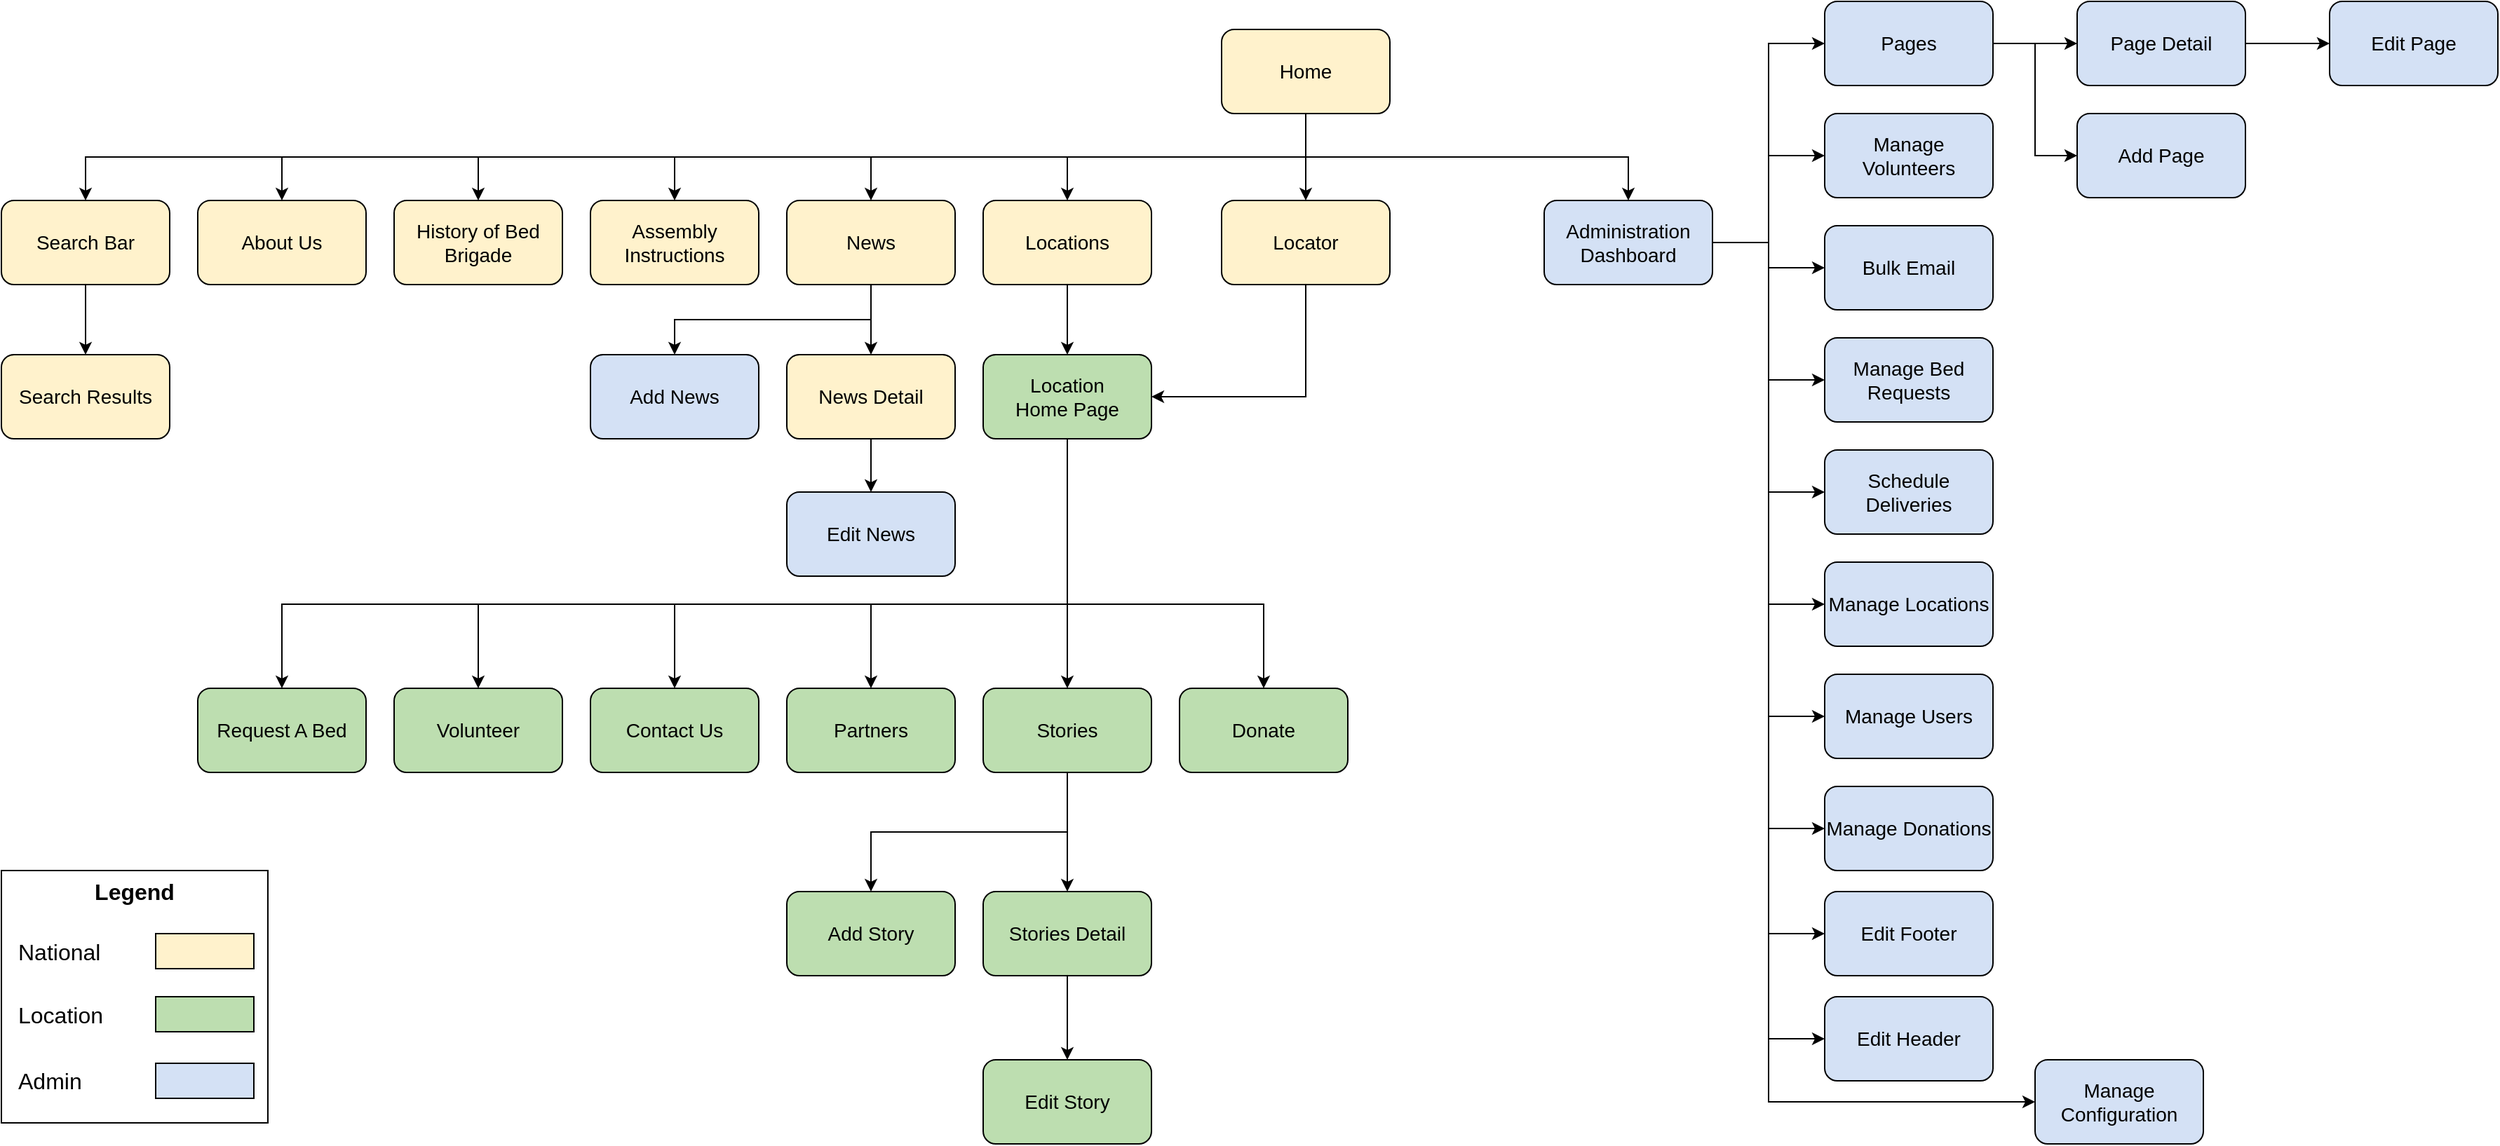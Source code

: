 <mxfile version="20.3.0" type="device"><diagram name="Page-1" id="efa7a0a1-bf9b-a30e-e6df-94a7791c09e9"><mxGraphModel dx="1422" dy="857" grid="1" gridSize="10" guides="1" tooltips="1" connect="1" arrows="1" fold="1" page="1" pageScale="1" pageWidth="1100" pageHeight="850" background="none" math="0" shadow="0"><root><mxCell id="0"/><mxCell id="1" parent="0"/><mxCell id="3H9-l_bYr0BemmVUanZa-124" style="edgeStyle=orthogonalEdgeStyle;rounded=0;orthogonalLoop=1;jettySize=auto;html=1;exitX=0.5;exitY=1;exitDx=0;exitDy=0;entryX=0.5;entryY=0;entryDx=0;entryDy=0;" edge="1" parent="1" source="3H9-l_bYr0BemmVUanZa-114" target="3H9-l_bYr0BemmVUanZa-115"><mxGeometry relative="1" as="geometry"/></mxCell><mxCell id="3H9-l_bYr0BemmVUanZa-125" style="edgeStyle=orthogonalEdgeStyle;rounded=0;orthogonalLoop=1;jettySize=auto;html=1;exitX=0.5;exitY=1;exitDx=0;exitDy=0;entryX=0.5;entryY=0;entryDx=0;entryDy=0;" edge="1" parent="1" source="3H9-l_bYr0BemmVUanZa-114" target="3H9-l_bYr0BemmVUanZa-116"><mxGeometry relative="1" as="geometry"/></mxCell><mxCell id="3H9-l_bYr0BemmVUanZa-126" style="edgeStyle=orthogonalEdgeStyle;rounded=0;orthogonalLoop=1;jettySize=auto;html=1;exitX=0.5;exitY=1;exitDx=0;exitDy=0;entryX=0.5;entryY=0;entryDx=0;entryDy=0;" edge="1" parent="1" source="3H9-l_bYr0BemmVUanZa-114" target="3H9-l_bYr0BemmVUanZa-117"><mxGeometry relative="1" as="geometry"/></mxCell><mxCell id="3H9-l_bYr0BemmVUanZa-127" style="edgeStyle=orthogonalEdgeStyle;rounded=0;orthogonalLoop=1;jettySize=auto;html=1;exitX=0.5;exitY=1;exitDx=0;exitDy=0;" edge="1" parent="1" source="3H9-l_bYr0BemmVUanZa-114" target="3H9-l_bYr0BemmVUanZa-118"><mxGeometry relative="1" as="geometry"/></mxCell><mxCell id="3H9-l_bYr0BemmVUanZa-128" style="edgeStyle=orthogonalEdgeStyle;rounded=0;orthogonalLoop=1;jettySize=auto;html=1;exitX=0.5;exitY=1;exitDx=0;exitDy=0;entryX=0.5;entryY=0;entryDx=0;entryDy=0;" edge="1" parent="1" source="3H9-l_bYr0BemmVUanZa-114" target="3H9-l_bYr0BemmVUanZa-119"><mxGeometry relative="1" as="geometry"/></mxCell><mxCell id="3H9-l_bYr0BemmVUanZa-155" style="edgeStyle=orthogonalEdgeStyle;rounded=0;orthogonalLoop=1;jettySize=auto;html=1;exitX=0.5;exitY=1;exitDx=0;exitDy=0;entryX=0.5;entryY=0;entryDx=0;entryDy=0;" edge="1" parent="1" source="3H9-l_bYr0BemmVUanZa-114" target="3H9-l_bYr0BemmVUanZa-144"><mxGeometry relative="1" as="geometry"/></mxCell><mxCell id="3H9-l_bYr0BemmVUanZa-170" style="edgeStyle=orthogonalEdgeStyle;rounded=0;orthogonalLoop=1;jettySize=auto;html=1;exitX=0.5;exitY=1;exitDx=0;exitDy=0;entryX=0.5;entryY=0;entryDx=0;entryDy=0;" edge="1" parent="1" source="3H9-l_bYr0BemmVUanZa-114" target="3H9-l_bYr0BemmVUanZa-168"><mxGeometry relative="1" as="geometry"/></mxCell><mxCell id="3H9-l_bYr0BemmVUanZa-223" style="edgeStyle=orthogonalEdgeStyle;rounded=0;orthogonalLoop=1;jettySize=auto;html=1;exitX=0.5;exitY=1;exitDx=0;exitDy=0;entryX=0.5;entryY=0;entryDx=0;entryDy=0;fontSize=14;" edge="1" parent="1" source="3H9-l_bYr0BemmVUanZa-114" target="3H9-l_bYr0BemmVUanZa-222"><mxGeometry relative="1" as="geometry"/></mxCell><mxCell id="3H9-l_bYr0BemmVUanZa-114" value="&lt;font style=&quot;font-size: 14px;&quot;&gt;Home&lt;/font&gt;" style="rounded=1;whiteSpace=wrap;html=1;fillColor=#FFF2CC;" vertex="1" parent="1"><mxGeometry x="890" y="40" width="120" height="60" as="geometry"/></mxCell><mxCell id="3H9-l_bYr0BemmVUanZa-115" value="&lt;font style=&quot;font-size: 14px;&quot;&gt;About Us&lt;/font&gt;" style="rounded=1;whiteSpace=wrap;html=1;fillColor=#FFF2CC;" vertex="1" parent="1"><mxGeometry x="160" y="162" width="120" height="60" as="geometry"/></mxCell><mxCell id="3H9-l_bYr0BemmVUanZa-116" value="&lt;font style=&quot;font-size: 14px;&quot;&gt;History of Bed Brigade&lt;/font&gt;" style="rounded=1;whiteSpace=wrap;html=1;fillColor=#FFF2CC;" vertex="1" parent="1"><mxGeometry x="300" y="162" width="120" height="60" as="geometry"/></mxCell><mxCell id="3H9-l_bYr0BemmVUanZa-117" value="&lt;font style=&quot;font-size: 14px;&quot;&gt;Assembly&lt;br&gt;Instructions&lt;/font&gt;" style="rounded=1;whiteSpace=wrap;html=1;fillColor=#FFF2CC;" vertex="1" parent="1"><mxGeometry x="440" y="162" width="120" height="60" as="geometry"/></mxCell><mxCell id="3H9-l_bYr0BemmVUanZa-129" style="edgeStyle=orthogonalEdgeStyle;rounded=0;orthogonalLoop=1;jettySize=auto;html=1;exitX=0.5;exitY=1;exitDx=0;exitDy=0;entryX=0.5;entryY=0;entryDx=0;entryDy=0;" edge="1" parent="1" source="3H9-l_bYr0BemmVUanZa-118" target="3H9-l_bYr0BemmVUanZa-120"><mxGeometry relative="1" as="geometry"/></mxCell><mxCell id="3H9-l_bYr0BemmVUanZa-157" style="edgeStyle=orthogonalEdgeStyle;rounded=0;orthogonalLoop=1;jettySize=auto;html=1;exitX=0.5;exitY=1;exitDx=0;exitDy=0;entryX=0.5;entryY=0;entryDx=0;entryDy=0;" edge="1" parent="1" source="3H9-l_bYr0BemmVUanZa-118" target="3H9-l_bYr0BemmVUanZa-145"><mxGeometry relative="1" as="geometry"/></mxCell><mxCell id="3H9-l_bYr0BemmVUanZa-118" value="&lt;font style=&quot;font-size: 14px;&quot;&gt;News&lt;/font&gt;" style="rounded=1;whiteSpace=wrap;html=1;fillColor=#FFF2CC;" vertex="1" parent="1"><mxGeometry x="580" y="162" width="120" height="60" as="geometry"/></mxCell><mxCell id="3H9-l_bYr0BemmVUanZa-130" style="edgeStyle=orthogonalEdgeStyle;rounded=0;orthogonalLoop=1;jettySize=auto;html=1;exitX=0.5;exitY=1;exitDx=0;exitDy=0;entryX=0.5;entryY=0;entryDx=0;entryDy=0;" edge="1" parent="1" source="3H9-l_bYr0BemmVUanZa-119" target="3H9-l_bYr0BemmVUanZa-121"><mxGeometry relative="1" as="geometry"/></mxCell><mxCell id="3H9-l_bYr0BemmVUanZa-119" value="&lt;font style=&quot;font-size: 14px;&quot;&gt;Locations&lt;/font&gt;" style="rounded=1;whiteSpace=wrap;html=1;fillColor=#FFF2CC;" vertex="1" parent="1"><mxGeometry x="720" y="162" width="120" height="60" as="geometry"/></mxCell><mxCell id="3H9-l_bYr0BemmVUanZa-154" style="edgeStyle=orthogonalEdgeStyle;rounded=0;orthogonalLoop=1;jettySize=auto;html=1;exitX=0.5;exitY=1;exitDx=0;exitDy=0;entryX=0.5;entryY=0;entryDx=0;entryDy=0;" edge="1" parent="1" source="3H9-l_bYr0BemmVUanZa-120" target="3H9-l_bYr0BemmVUanZa-146"><mxGeometry relative="1" as="geometry"/></mxCell><mxCell id="3H9-l_bYr0BemmVUanZa-120" value="&lt;font style=&quot;font-size: 14px;&quot;&gt;News Detail&lt;/font&gt;" style="rounded=1;whiteSpace=wrap;html=1;fillColor=#FFF2CC;" vertex="1" parent="1"><mxGeometry x="580" y="272" width="120" height="60" as="geometry"/></mxCell><mxCell id="3H9-l_bYr0BemmVUanZa-202" style="edgeStyle=orthogonalEdgeStyle;rounded=0;orthogonalLoop=1;jettySize=auto;html=1;exitX=0.5;exitY=1;exitDx=0;exitDy=0;entryX=0.5;entryY=0;entryDx=0;entryDy=0;fontSize=16;" edge="1" parent="1" source="3H9-l_bYr0BemmVUanZa-121" target="3H9-l_bYr0BemmVUanZa-137"><mxGeometry relative="1" as="geometry"><Array as="points"><mxPoint x="780" y="450"/><mxPoint x="920" y="450"/></Array></mxGeometry></mxCell><mxCell id="3H9-l_bYr0BemmVUanZa-203" style="edgeStyle=orthogonalEdgeStyle;rounded=0;orthogonalLoop=1;jettySize=auto;html=1;exitX=0.5;exitY=1;exitDx=0;exitDy=0;entryX=0.5;entryY=0;entryDx=0;entryDy=0;fontSize=16;" edge="1" parent="1" source="3H9-l_bYr0BemmVUanZa-121" target="3H9-l_bYr0BemmVUanZa-134"><mxGeometry relative="1" as="geometry"/></mxCell><mxCell id="3H9-l_bYr0BemmVUanZa-204" style="edgeStyle=orthogonalEdgeStyle;rounded=0;orthogonalLoop=1;jettySize=auto;html=1;exitX=0.5;exitY=1;exitDx=0;exitDy=0;entryX=0.5;entryY=0;entryDx=0;entryDy=0;fontSize=16;" edge="1" parent="1" source="3H9-l_bYr0BemmVUanZa-121" target="3H9-l_bYr0BemmVUanZa-136"><mxGeometry relative="1" as="geometry"><Array as="points"><mxPoint x="780" y="450"/><mxPoint x="640" y="450"/></Array></mxGeometry></mxCell><mxCell id="3H9-l_bYr0BemmVUanZa-205" style="edgeStyle=orthogonalEdgeStyle;rounded=0;orthogonalLoop=1;jettySize=auto;html=1;exitX=0.5;exitY=1;exitDx=0;exitDy=0;entryX=0.5;entryY=0;entryDx=0;entryDy=0;fontSize=16;" edge="1" parent="1" source="3H9-l_bYr0BemmVUanZa-121" target="3H9-l_bYr0BemmVUanZa-135"><mxGeometry relative="1" as="geometry"><Array as="points"><mxPoint x="780" y="450"/><mxPoint x="500" y="450"/></Array></mxGeometry></mxCell><mxCell id="3H9-l_bYr0BemmVUanZa-206" style="edgeStyle=orthogonalEdgeStyle;rounded=0;orthogonalLoop=1;jettySize=auto;html=1;exitX=0.5;exitY=1;exitDx=0;exitDy=0;entryX=0.5;entryY=0;entryDx=0;entryDy=0;fontSize=16;" edge="1" parent="1" source="3H9-l_bYr0BemmVUanZa-121" target="3H9-l_bYr0BemmVUanZa-133"><mxGeometry relative="1" as="geometry"><Array as="points"><mxPoint x="780" y="450"/><mxPoint x="360" y="450"/></Array></mxGeometry></mxCell><mxCell id="3H9-l_bYr0BemmVUanZa-207" style="edgeStyle=orthogonalEdgeStyle;rounded=0;orthogonalLoop=1;jettySize=auto;html=1;exitX=0.5;exitY=1;exitDx=0;exitDy=0;fontSize=16;" edge="1" parent="1" source="3H9-l_bYr0BemmVUanZa-121" target="3H9-l_bYr0BemmVUanZa-132"><mxGeometry relative="1" as="geometry"><Array as="points"><mxPoint x="780" y="450"/><mxPoint x="220" y="450"/></Array></mxGeometry></mxCell><mxCell id="3H9-l_bYr0BemmVUanZa-121" value="&lt;font style=&quot;font-size: 14px;&quot;&gt;Location&lt;br&gt;Home Page&lt;/font&gt;" style="rounded=1;whiteSpace=wrap;html=1;fillColor=#BDDEB0;" vertex="1" parent="1"><mxGeometry x="720" y="272" width="120" height="60" as="geometry"/></mxCell><mxCell id="3H9-l_bYr0BemmVUanZa-132" value="&lt;font style=&quot;font-size: 14px;&quot;&gt;Request A Bed&lt;/font&gt;" style="rounded=1;whiteSpace=wrap;html=1;fillColor=#BDDEB0;" vertex="1" parent="1"><mxGeometry x="160" y="510" width="120" height="60" as="geometry"/></mxCell><mxCell id="3H9-l_bYr0BemmVUanZa-133" value="&lt;font style=&quot;font-size: 14px;&quot;&gt;Volunteer&lt;/font&gt;" style="rounded=1;whiteSpace=wrap;html=1;fillColor=#BDDEB0;" vertex="1" parent="1"><mxGeometry x="300" y="510" width="120" height="60" as="geometry"/></mxCell><mxCell id="3H9-l_bYr0BemmVUanZa-152" style="edgeStyle=orthogonalEdgeStyle;rounded=0;orthogonalLoop=1;jettySize=auto;html=1;exitX=0.5;exitY=1;exitDx=0;exitDy=0;entryX=0.5;entryY=0;entryDx=0;entryDy=0;" edge="1" parent="1" source="3H9-l_bYr0BemmVUanZa-134" target="3H9-l_bYr0BemmVUanZa-147"><mxGeometry relative="1" as="geometry"/></mxCell><mxCell id="3H9-l_bYr0BemmVUanZa-158" style="edgeStyle=orthogonalEdgeStyle;rounded=0;orthogonalLoop=1;jettySize=auto;html=1;exitX=0.5;exitY=1;exitDx=0;exitDy=0;entryX=0.5;entryY=0;entryDx=0;entryDy=0;" edge="1" parent="1" source="3H9-l_bYr0BemmVUanZa-134" target="3H9-l_bYr0BemmVUanZa-148"><mxGeometry relative="1" as="geometry"/></mxCell><mxCell id="3H9-l_bYr0BemmVUanZa-134" value="&lt;font style=&quot;font-size: 14px;&quot;&gt;Stories&lt;/font&gt;" style="rounded=1;whiteSpace=wrap;html=1;fillColor=#BDDEB0;" vertex="1" parent="1"><mxGeometry x="720" y="510" width="120" height="60" as="geometry"/></mxCell><mxCell id="3H9-l_bYr0BemmVUanZa-135" value="&lt;font style=&quot;font-size: 14px;&quot;&gt;Contact Us&lt;/font&gt;" style="rounded=1;whiteSpace=wrap;html=1;fillColor=#BDDEB0;" vertex="1" parent="1"><mxGeometry x="440" y="510" width="120" height="60" as="geometry"/></mxCell><mxCell id="3H9-l_bYr0BemmVUanZa-136" value="&lt;font style=&quot;font-size: 14px;&quot;&gt;Partners&lt;/font&gt;" style="rounded=1;whiteSpace=wrap;html=1;fillColor=#BDDEB0;" vertex="1" parent="1"><mxGeometry x="580" y="510" width="120" height="60" as="geometry"/></mxCell><mxCell id="3H9-l_bYr0BemmVUanZa-137" value="&lt;font style=&quot;font-size: 14px;&quot;&gt;Donate&lt;/font&gt;" style="rounded=1;whiteSpace=wrap;html=1;fillColor=#BDDEB0;" vertex="1" parent="1"><mxGeometry x="860" y="510" width="120" height="60" as="geometry"/></mxCell><mxCell id="3H9-l_bYr0BemmVUanZa-208" style="edgeStyle=orthogonalEdgeStyle;rounded=0;orthogonalLoop=1;jettySize=auto;html=1;exitX=1;exitY=0.5;exitDx=0;exitDy=0;entryX=0;entryY=0.5;entryDx=0;entryDy=0;fontSize=16;" edge="1" parent="1" source="3H9-l_bYr0BemmVUanZa-144" target="3H9-l_bYr0BemmVUanZa-159"><mxGeometry relative="1" as="geometry"/></mxCell><mxCell id="3H9-l_bYr0BemmVUanZa-209" style="edgeStyle=orthogonalEdgeStyle;rounded=0;orthogonalLoop=1;jettySize=auto;html=1;exitX=1;exitY=0.5;exitDx=0;exitDy=0;entryX=0;entryY=0.5;entryDx=0;entryDy=0;fontSize=16;" edge="1" parent="1" source="3H9-l_bYr0BemmVUanZa-144" target="3H9-l_bYr0BemmVUanZa-175"><mxGeometry relative="1" as="geometry"/></mxCell><mxCell id="3H9-l_bYr0BemmVUanZa-210" style="edgeStyle=orthogonalEdgeStyle;rounded=0;orthogonalLoop=1;jettySize=auto;html=1;exitX=1;exitY=0.5;exitDx=0;exitDy=0;entryX=0;entryY=0.5;entryDx=0;entryDy=0;fontSize=16;" edge="1" parent="1" source="3H9-l_bYr0BemmVUanZa-144" target="3H9-l_bYr0BemmVUanZa-165"><mxGeometry relative="1" as="geometry"/></mxCell><mxCell id="3H9-l_bYr0BemmVUanZa-211" style="edgeStyle=orthogonalEdgeStyle;rounded=0;orthogonalLoop=1;jettySize=auto;html=1;exitX=1;exitY=0.5;exitDx=0;exitDy=0;entryX=0;entryY=0.5;entryDx=0;entryDy=0;fontSize=16;" edge="1" parent="1" source="3H9-l_bYr0BemmVUanZa-144" target="3H9-l_bYr0BemmVUanZa-176"><mxGeometry relative="1" as="geometry"/></mxCell><mxCell id="3H9-l_bYr0BemmVUanZa-212" style="edgeStyle=orthogonalEdgeStyle;rounded=0;orthogonalLoop=1;jettySize=auto;html=1;exitX=1;exitY=0.5;exitDx=0;exitDy=0;entryX=0;entryY=0.5;entryDx=0;entryDy=0;fontSize=16;" edge="1" parent="1" source="3H9-l_bYr0BemmVUanZa-144" target="3H9-l_bYr0BemmVUanZa-174"><mxGeometry relative="1" as="geometry"/></mxCell><mxCell id="3H9-l_bYr0BemmVUanZa-213" style="edgeStyle=orthogonalEdgeStyle;rounded=0;orthogonalLoop=1;jettySize=auto;html=1;exitX=1;exitY=0.5;exitDx=0;exitDy=0;entryX=0;entryY=0.5;entryDx=0;entryDy=0;fontSize=16;" edge="1" parent="1" source="3H9-l_bYr0BemmVUanZa-144" target="3H9-l_bYr0BemmVUanZa-164"><mxGeometry relative="1" as="geometry"/></mxCell><mxCell id="3H9-l_bYr0BemmVUanZa-214" style="edgeStyle=orthogonalEdgeStyle;rounded=0;orthogonalLoop=1;jettySize=auto;html=1;exitX=1;exitY=0.5;exitDx=0;exitDy=0;entryX=0;entryY=0.5;entryDx=0;entryDy=0;fontSize=16;" edge="1" parent="1" source="3H9-l_bYr0BemmVUanZa-144" target="3H9-l_bYr0BemmVUanZa-162"><mxGeometry relative="1" as="geometry"/></mxCell><mxCell id="3H9-l_bYr0BemmVUanZa-215" style="edgeStyle=orthogonalEdgeStyle;rounded=0;orthogonalLoop=1;jettySize=auto;html=1;exitX=1;exitY=0.5;exitDx=0;exitDy=0;entryX=0;entryY=0.5;entryDx=0;entryDy=0;fontSize=16;" edge="1" parent="1" source="3H9-l_bYr0BemmVUanZa-144" target="3H9-l_bYr0BemmVUanZa-177"><mxGeometry relative="1" as="geometry"/></mxCell><mxCell id="3H9-l_bYr0BemmVUanZa-216" style="edgeStyle=orthogonalEdgeStyle;rounded=0;orthogonalLoop=1;jettySize=auto;html=1;exitX=1;exitY=0.5;exitDx=0;exitDy=0;entryX=0;entryY=0.5;entryDx=0;entryDy=0;fontSize=16;" edge="1" parent="1" source="3H9-l_bYr0BemmVUanZa-144" target="3H9-l_bYr0BemmVUanZa-161"><mxGeometry relative="1" as="geometry"/></mxCell><mxCell id="3H9-l_bYr0BemmVUanZa-217" style="edgeStyle=orthogonalEdgeStyle;rounded=0;orthogonalLoop=1;jettySize=auto;html=1;exitX=1;exitY=0.5;exitDx=0;exitDy=0;entryX=0;entryY=0.5;entryDx=0;entryDy=0;fontSize=16;" edge="1" parent="1" source="3H9-l_bYr0BemmVUanZa-144" target="3H9-l_bYr0BemmVUanZa-160"><mxGeometry relative="1" as="geometry"/></mxCell><mxCell id="3H9-l_bYr0BemmVUanZa-218" style="edgeStyle=orthogonalEdgeStyle;rounded=0;orthogonalLoop=1;jettySize=auto;html=1;exitX=1;exitY=0.5;exitDx=0;exitDy=0;entryX=0;entryY=0.5;entryDx=0;entryDy=0;fontSize=16;" edge="1" parent="1" source="3H9-l_bYr0BemmVUanZa-144" target="3H9-l_bYr0BemmVUanZa-163"><mxGeometry relative="1" as="geometry"><Array as="points"><mxPoint x="1280" y="192"/><mxPoint x="1280" y="805"/></Array></mxGeometry></mxCell><mxCell id="3H9-l_bYr0BemmVUanZa-144" value="&lt;font style=&quot;font-size: 14px;&quot;&gt;Administration Dashboard&lt;/font&gt;" style="rounded=1;whiteSpace=wrap;html=1;fillColor=#D4E1F5;" vertex="1" parent="1"><mxGeometry x="1120" y="162" width="120" height="60" as="geometry"/></mxCell><mxCell id="3H9-l_bYr0BemmVUanZa-145" value="&lt;font style=&quot;font-size: 14px;&quot;&gt;Add News&lt;/font&gt;" style="rounded=1;whiteSpace=wrap;html=1;fillColor=#D4E1F5;" vertex="1" parent="1"><mxGeometry x="440" y="272" width="120" height="60" as="geometry"/></mxCell><mxCell id="3H9-l_bYr0BemmVUanZa-146" value="&lt;font style=&quot;font-size: 14px;&quot;&gt;Edit News&lt;/font&gt;" style="rounded=1;whiteSpace=wrap;html=1;fillColor=#D4E1F5;" vertex="1" parent="1"><mxGeometry x="580" y="370" width="120" height="60" as="geometry"/></mxCell><mxCell id="3H9-l_bYr0BemmVUanZa-153" style="edgeStyle=orthogonalEdgeStyle;rounded=0;orthogonalLoop=1;jettySize=auto;html=1;exitX=0.5;exitY=1;exitDx=0;exitDy=0;entryX=0.5;entryY=0;entryDx=0;entryDy=0;" edge="1" parent="1" source="3H9-l_bYr0BemmVUanZa-147" target="3H9-l_bYr0BemmVUanZa-151"><mxGeometry relative="1" as="geometry"/></mxCell><mxCell id="3H9-l_bYr0BemmVUanZa-147" value="&lt;font style=&quot;font-size: 14px;&quot;&gt;Stories Detail&lt;/font&gt;" style="rounded=1;whiteSpace=wrap;html=1;fillColor=#BDDEB0;" vertex="1" parent="1"><mxGeometry x="720" y="655" width="120" height="60" as="geometry"/></mxCell><mxCell id="3H9-l_bYr0BemmVUanZa-148" value="&lt;font style=&quot;font-size: 14px;&quot;&gt;Add Story&lt;/font&gt;" style="rounded=1;whiteSpace=wrap;html=1;fillColor=#BDDEB0;" vertex="1" parent="1"><mxGeometry x="580" y="655" width="120" height="60" as="geometry"/></mxCell><mxCell id="3H9-l_bYr0BemmVUanZa-149" value="&lt;font style=&quot;font-size: 14px;&quot;&gt;Add Page&lt;/font&gt;" style="rounded=1;whiteSpace=wrap;html=1;fillColor=#D4E1F5;" vertex="1" parent="1"><mxGeometry x="1500" y="100" width="120" height="60" as="geometry"/></mxCell><mxCell id="3H9-l_bYr0BemmVUanZa-221" style="edgeStyle=orthogonalEdgeStyle;rounded=0;orthogonalLoop=1;jettySize=auto;html=1;exitX=1;exitY=0.5;exitDx=0;exitDy=0;entryX=0;entryY=0.5;entryDx=0;entryDy=0;fontSize=16;" edge="1" parent="1" source="3H9-l_bYr0BemmVUanZa-150" target="3H9-l_bYr0BemmVUanZa-194"><mxGeometry relative="1" as="geometry"/></mxCell><mxCell id="3H9-l_bYr0BemmVUanZa-150" value="&lt;font style=&quot;font-size: 14px;&quot;&gt;Page Detail&lt;/font&gt;" style="rounded=1;whiteSpace=wrap;html=1;fillColor=#D4E1F5;" vertex="1" parent="1"><mxGeometry x="1500" y="20" width="120" height="60" as="geometry"/></mxCell><mxCell id="3H9-l_bYr0BemmVUanZa-151" value="&lt;font style=&quot;font-size: 14px;&quot;&gt;Edit Story&lt;/font&gt;" style="rounded=1;whiteSpace=wrap;html=1;fillColor=#BDDEB0;" vertex="1" parent="1"><mxGeometry x="720" y="775" width="120" height="60" as="geometry"/></mxCell><mxCell id="3H9-l_bYr0BemmVUanZa-219" style="edgeStyle=orthogonalEdgeStyle;rounded=0;orthogonalLoop=1;jettySize=auto;html=1;exitX=1;exitY=0.5;exitDx=0;exitDy=0;entryX=0;entryY=0.5;entryDx=0;entryDy=0;fontSize=16;" edge="1" parent="1" source="3H9-l_bYr0BemmVUanZa-159" target="3H9-l_bYr0BemmVUanZa-150"><mxGeometry relative="1" as="geometry"/></mxCell><mxCell id="3H9-l_bYr0BemmVUanZa-220" style="edgeStyle=orthogonalEdgeStyle;rounded=0;orthogonalLoop=1;jettySize=auto;html=1;exitX=1;exitY=0.5;exitDx=0;exitDy=0;entryX=0;entryY=0.5;entryDx=0;entryDy=0;fontSize=16;" edge="1" parent="1" source="3H9-l_bYr0BemmVUanZa-159" target="3H9-l_bYr0BemmVUanZa-149"><mxGeometry relative="1" as="geometry"/></mxCell><mxCell id="3H9-l_bYr0BemmVUanZa-159" value="&lt;font style=&quot;font-size: 14px;&quot;&gt;Pages&lt;/font&gt;" style="rounded=1;whiteSpace=wrap;html=1;fillColor=#D4E1F5;" vertex="1" parent="1"><mxGeometry x="1320" y="20" width="120" height="60" as="geometry"/></mxCell><mxCell id="3H9-l_bYr0BemmVUanZa-160" value="&lt;font style=&quot;font-size: 14px;&quot;&gt;Edit Header&lt;/font&gt;" style="rounded=1;whiteSpace=wrap;html=1;fillColor=#D4E1F5;" vertex="1" parent="1"><mxGeometry x="1320" y="730" width="120" height="60" as="geometry"/></mxCell><mxCell id="3H9-l_bYr0BemmVUanZa-161" value="&lt;font style=&quot;font-size: 14px;&quot;&gt;Edit Footer&lt;/font&gt;" style="rounded=1;whiteSpace=wrap;html=1;fillColor=#D4E1F5;" vertex="1" parent="1"><mxGeometry x="1320" y="655" width="120" height="60" as="geometry"/></mxCell><mxCell id="3H9-l_bYr0BemmVUanZa-162" value="&lt;font style=&quot;font-size: 14px;&quot;&gt;Manage Users&lt;/font&gt;" style="rounded=1;whiteSpace=wrap;html=1;fillColor=#D4E1F5;" vertex="1" parent="1"><mxGeometry x="1320" y="500" width="120" height="60" as="geometry"/></mxCell><mxCell id="3H9-l_bYr0BemmVUanZa-163" value="&lt;font style=&quot;font-size: 14px;&quot;&gt;Manage Configuration&lt;/font&gt;" style="rounded=1;whiteSpace=wrap;html=1;fillColor=#D4E1F5;" vertex="1" parent="1"><mxGeometry x="1470" y="775" width="120" height="60" as="geometry"/></mxCell><mxCell id="3H9-l_bYr0BemmVUanZa-164" value="&lt;font style=&quot;font-size: 14px;&quot;&gt;Manage Locations&lt;/font&gt;" style="rounded=1;whiteSpace=wrap;html=1;fillColor=#D4E1F5;" vertex="1" parent="1"><mxGeometry x="1320" y="420" width="120" height="60" as="geometry"/></mxCell><mxCell id="3H9-l_bYr0BemmVUanZa-165" value="&lt;font style=&quot;font-size: 14px;&quot;&gt;Bulk Email&lt;/font&gt;" style="rounded=1;whiteSpace=wrap;html=1;fillColor=#D4E1F5;" vertex="1" parent="1"><mxGeometry x="1320" y="180" width="120" height="60" as="geometry"/></mxCell><mxCell id="3H9-l_bYr0BemmVUanZa-172" style="edgeStyle=orthogonalEdgeStyle;rounded=0;orthogonalLoop=1;jettySize=auto;html=1;exitX=0.5;exitY=1;exitDx=0;exitDy=0;entryX=0.5;entryY=0;entryDx=0;entryDy=0;" edge="1" parent="1" source="3H9-l_bYr0BemmVUanZa-168" target="3H9-l_bYr0BemmVUanZa-169"><mxGeometry relative="1" as="geometry"/></mxCell><mxCell id="3H9-l_bYr0BemmVUanZa-168" value="&lt;font style=&quot;font-size: 14px;&quot;&gt;Search Bar&lt;/font&gt;" style="rounded=1;whiteSpace=wrap;html=1;fillColor=#fff2cc;" vertex="1" parent="1"><mxGeometry x="20" y="162" width="120" height="60" as="geometry"/></mxCell><mxCell id="3H9-l_bYr0BemmVUanZa-169" value="&lt;font style=&quot;font-size: 14px;&quot;&gt;Search Results&lt;/font&gt;" style="rounded=1;whiteSpace=wrap;html=1;fillColor=#FFF2CC;" vertex="1" parent="1"><mxGeometry x="20" y="272" width="120" height="60" as="geometry"/></mxCell><mxCell id="3H9-l_bYr0BemmVUanZa-174" value="&lt;font style=&quot;font-size: 14px;&quot;&gt;Schedule Deliveries&lt;/font&gt;" style="rounded=1;whiteSpace=wrap;html=1;fillColor=#D4E1F5;" vertex="1" parent="1"><mxGeometry x="1320" y="340" width="120" height="60" as="geometry"/></mxCell><mxCell id="3H9-l_bYr0BemmVUanZa-175" value="&lt;font style=&quot;font-size: 14px;&quot;&gt;Manage Volunteers&lt;/font&gt;" style="rounded=1;whiteSpace=wrap;html=1;fillColor=#D4E1F5;" vertex="1" parent="1"><mxGeometry x="1320" y="100" width="120" height="60" as="geometry"/></mxCell><mxCell id="3H9-l_bYr0BemmVUanZa-176" value="&lt;font style=&quot;font-size: 14px;&quot;&gt;Manage Bed Requests&lt;/font&gt;" style="rounded=1;whiteSpace=wrap;html=1;fillColor=#D4E1F5;" vertex="1" parent="1"><mxGeometry x="1320" y="260" width="120" height="60" as="geometry"/></mxCell><mxCell id="3H9-l_bYr0BemmVUanZa-177" value="&lt;font style=&quot;font-size: 14px;&quot;&gt;Manage Donations&lt;/font&gt;" style="rounded=1;whiteSpace=wrap;html=1;fillColor=#D4E1F5;" vertex="1" parent="1"><mxGeometry x="1320" y="580" width="120" height="60" as="geometry"/></mxCell><mxCell id="3H9-l_bYr0BemmVUanZa-191" value="" style="rounded=0;whiteSpace=wrap;html=1;fillColor=none;" vertex="1" parent="1"><mxGeometry x="20" y="640" width="190" height="180" as="geometry"/></mxCell><mxCell id="3H9-l_bYr0BemmVUanZa-193" value="&lt;b&gt;&lt;font style=&quot;font-size: 16px;&quot;&gt;Legend&lt;/font&gt;&lt;/b&gt;" style="text;html=1;strokeColor=none;fillColor=none;align=center;verticalAlign=middle;whiteSpace=wrap;rounded=0;" vertex="1" parent="1"><mxGeometry x="20" y="640" width="190" height="30" as="geometry"/></mxCell><mxCell id="3H9-l_bYr0BemmVUanZa-194" value="&lt;font style=&quot;font-size: 14px;&quot;&gt;Edit Page&lt;/font&gt;" style="rounded=1;whiteSpace=wrap;html=1;fillColor=#D4E1F5;" vertex="1" parent="1"><mxGeometry x="1680" y="20" width="120" height="60" as="geometry"/></mxCell><mxCell id="3H9-l_bYr0BemmVUanZa-196" value="" style="rounded=0;whiteSpace=wrap;html=1;fontSize=16;fillColor=#FFF2CC;" vertex="1" parent="1"><mxGeometry x="130" y="685" width="70" height="25" as="geometry"/></mxCell><mxCell id="3H9-l_bYr0BemmVUanZa-197" value="" style="rounded=0;whiteSpace=wrap;html=1;fontSize=16;fillColor=#BDDEB0;" vertex="1" parent="1"><mxGeometry x="130" y="730" width="70" height="25" as="geometry"/></mxCell><mxCell id="3H9-l_bYr0BemmVUanZa-198" value="" style="rounded=0;whiteSpace=wrap;html=1;fontSize=16;fillColor=#D4E1F5;" vertex="1" parent="1"><mxGeometry x="130" y="777.5" width="70" height="25" as="geometry"/></mxCell><mxCell id="3H9-l_bYr0BemmVUanZa-199" value="National" style="text;html=1;strokeColor=none;fillColor=none;align=left;verticalAlign=middle;whiteSpace=wrap;rounded=0;fontSize=16;" vertex="1" parent="1"><mxGeometry x="30" y="687.5" width="60" height="20" as="geometry"/></mxCell><mxCell id="3H9-l_bYr0BemmVUanZa-200" value="Location" style="text;html=1;strokeColor=none;fillColor=none;align=left;verticalAlign=middle;whiteSpace=wrap;rounded=0;fontSize=16;" vertex="1" parent="1"><mxGeometry x="30" y="732.5" width="60" height="20" as="geometry"/></mxCell><mxCell id="3H9-l_bYr0BemmVUanZa-201" value="Admin" style="text;html=1;strokeColor=none;fillColor=none;align=left;verticalAlign=middle;whiteSpace=wrap;rounded=0;fontSize=16;" vertex="1" parent="1"><mxGeometry x="30" y="780" width="60" height="20" as="geometry"/></mxCell><mxCell id="3H9-l_bYr0BemmVUanZa-224" style="edgeStyle=orthogonalEdgeStyle;rounded=0;orthogonalLoop=1;jettySize=auto;html=1;exitX=0.5;exitY=1;exitDx=0;exitDy=0;entryX=1;entryY=0.5;entryDx=0;entryDy=0;fontSize=14;" edge="1" parent="1" source="3H9-l_bYr0BemmVUanZa-222" target="3H9-l_bYr0BemmVUanZa-121"><mxGeometry relative="1" as="geometry"/></mxCell><mxCell id="3H9-l_bYr0BemmVUanZa-222" value="&lt;font style=&quot;font-size: 14px;&quot;&gt;Locator&lt;/font&gt;" style="rounded=1;whiteSpace=wrap;html=1;fillColor=#FFF2CC;" vertex="1" parent="1"><mxGeometry x="890" y="162" width="120" height="60" as="geometry"/></mxCell></root></mxGraphModel></diagram></mxfile>